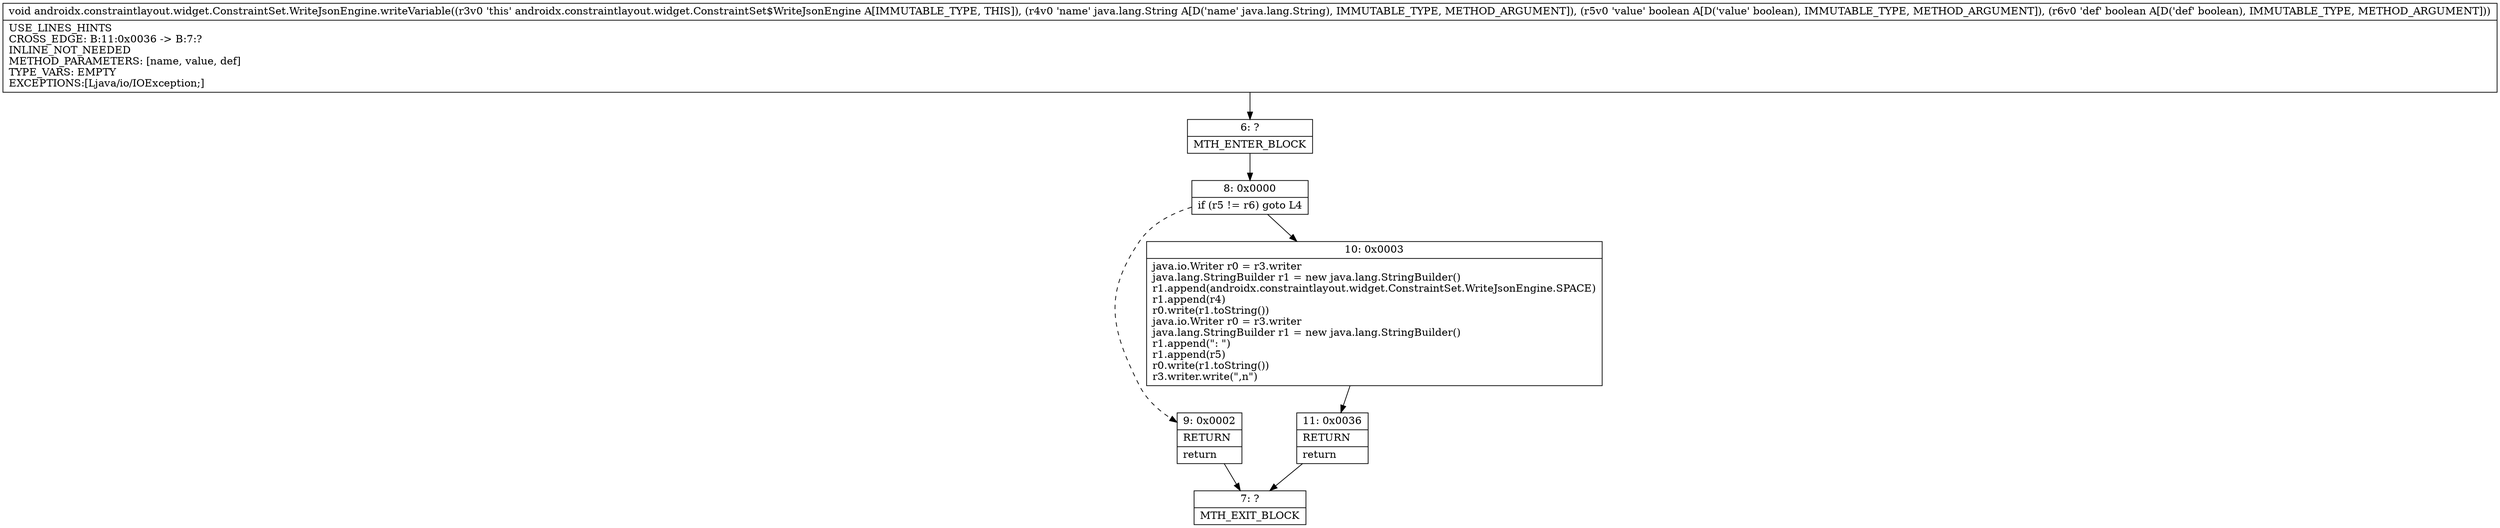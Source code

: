 digraph "CFG forandroidx.constraintlayout.widget.ConstraintSet.WriteJsonEngine.writeVariable(Ljava\/lang\/String;ZZ)V" {
Node_6 [shape=record,label="{6\:\ ?|MTH_ENTER_BLOCK\l}"];
Node_8 [shape=record,label="{8\:\ 0x0000|if (r5 != r6) goto L4\l}"];
Node_9 [shape=record,label="{9\:\ 0x0002|RETURN\l|return\l}"];
Node_7 [shape=record,label="{7\:\ ?|MTH_EXIT_BLOCK\l}"];
Node_10 [shape=record,label="{10\:\ 0x0003|java.io.Writer r0 = r3.writer\ljava.lang.StringBuilder r1 = new java.lang.StringBuilder()\lr1.append(androidx.constraintlayout.widget.ConstraintSet.WriteJsonEngine.SPACE)\lr1.append(r4)\lr0.write(r1.toString())\ljava.io.Writer r0 = r3.writer\ljava.lang.StringBuilder r1 = new java.lang.StringBuilder()\lr1.append(\": \")\lr1.append(r5)\lr0.write(r1.toString())\lr3.writer.write(\",n\")\l}"];
Node_11 [shape=record,label="{11\:\ 0x0036|RETURN\l|return\l}"];
MethodNode[shape=record,label="{void androidx.constraintlayout.widget.ConstraintSet.WriteJsonEngine.writeVariable((r3v0 'this' androidx.constraintlayout.widget.ConstraintSet$WriteJsonEngine A[IMMUTABLE_TYPE, THIS]), (r4v0 'name' java.lang.String A[D('name' java.lang.String), IMMUTABLE_TYPE, METHOD_ARGUMENT]), (r5v0 'value' boolean A[D('value' boolean), IMMUTABLE_TYPE, METHOD_ARGUMENT]), (r6v0 'def' boolean A[D('def' boolean), IMMUTABLE_TYPE, METHOD_ARGUMENT]))  | USE_LINES_HINTS\lCROSS_EDGE: B:11:0x0036 \-\> B:7:?\lINLINE_NOT_NEEDED\lMETHOD_PARAMETERS: [name, value, def]\lTYPE_VARS: EMPTY\lEXCEPTIONS:[Ljava\/io\/IOException;]\l}"];
MethodNode -> Node_6;Node_6 -> Node_8;
Node_8 -> Node_9[style=dashed];
Node_8 -> Node_10;
Node_9 -> Node_7;
Node_10 -> Node_11;
Node_11 -> Node_7;
}

